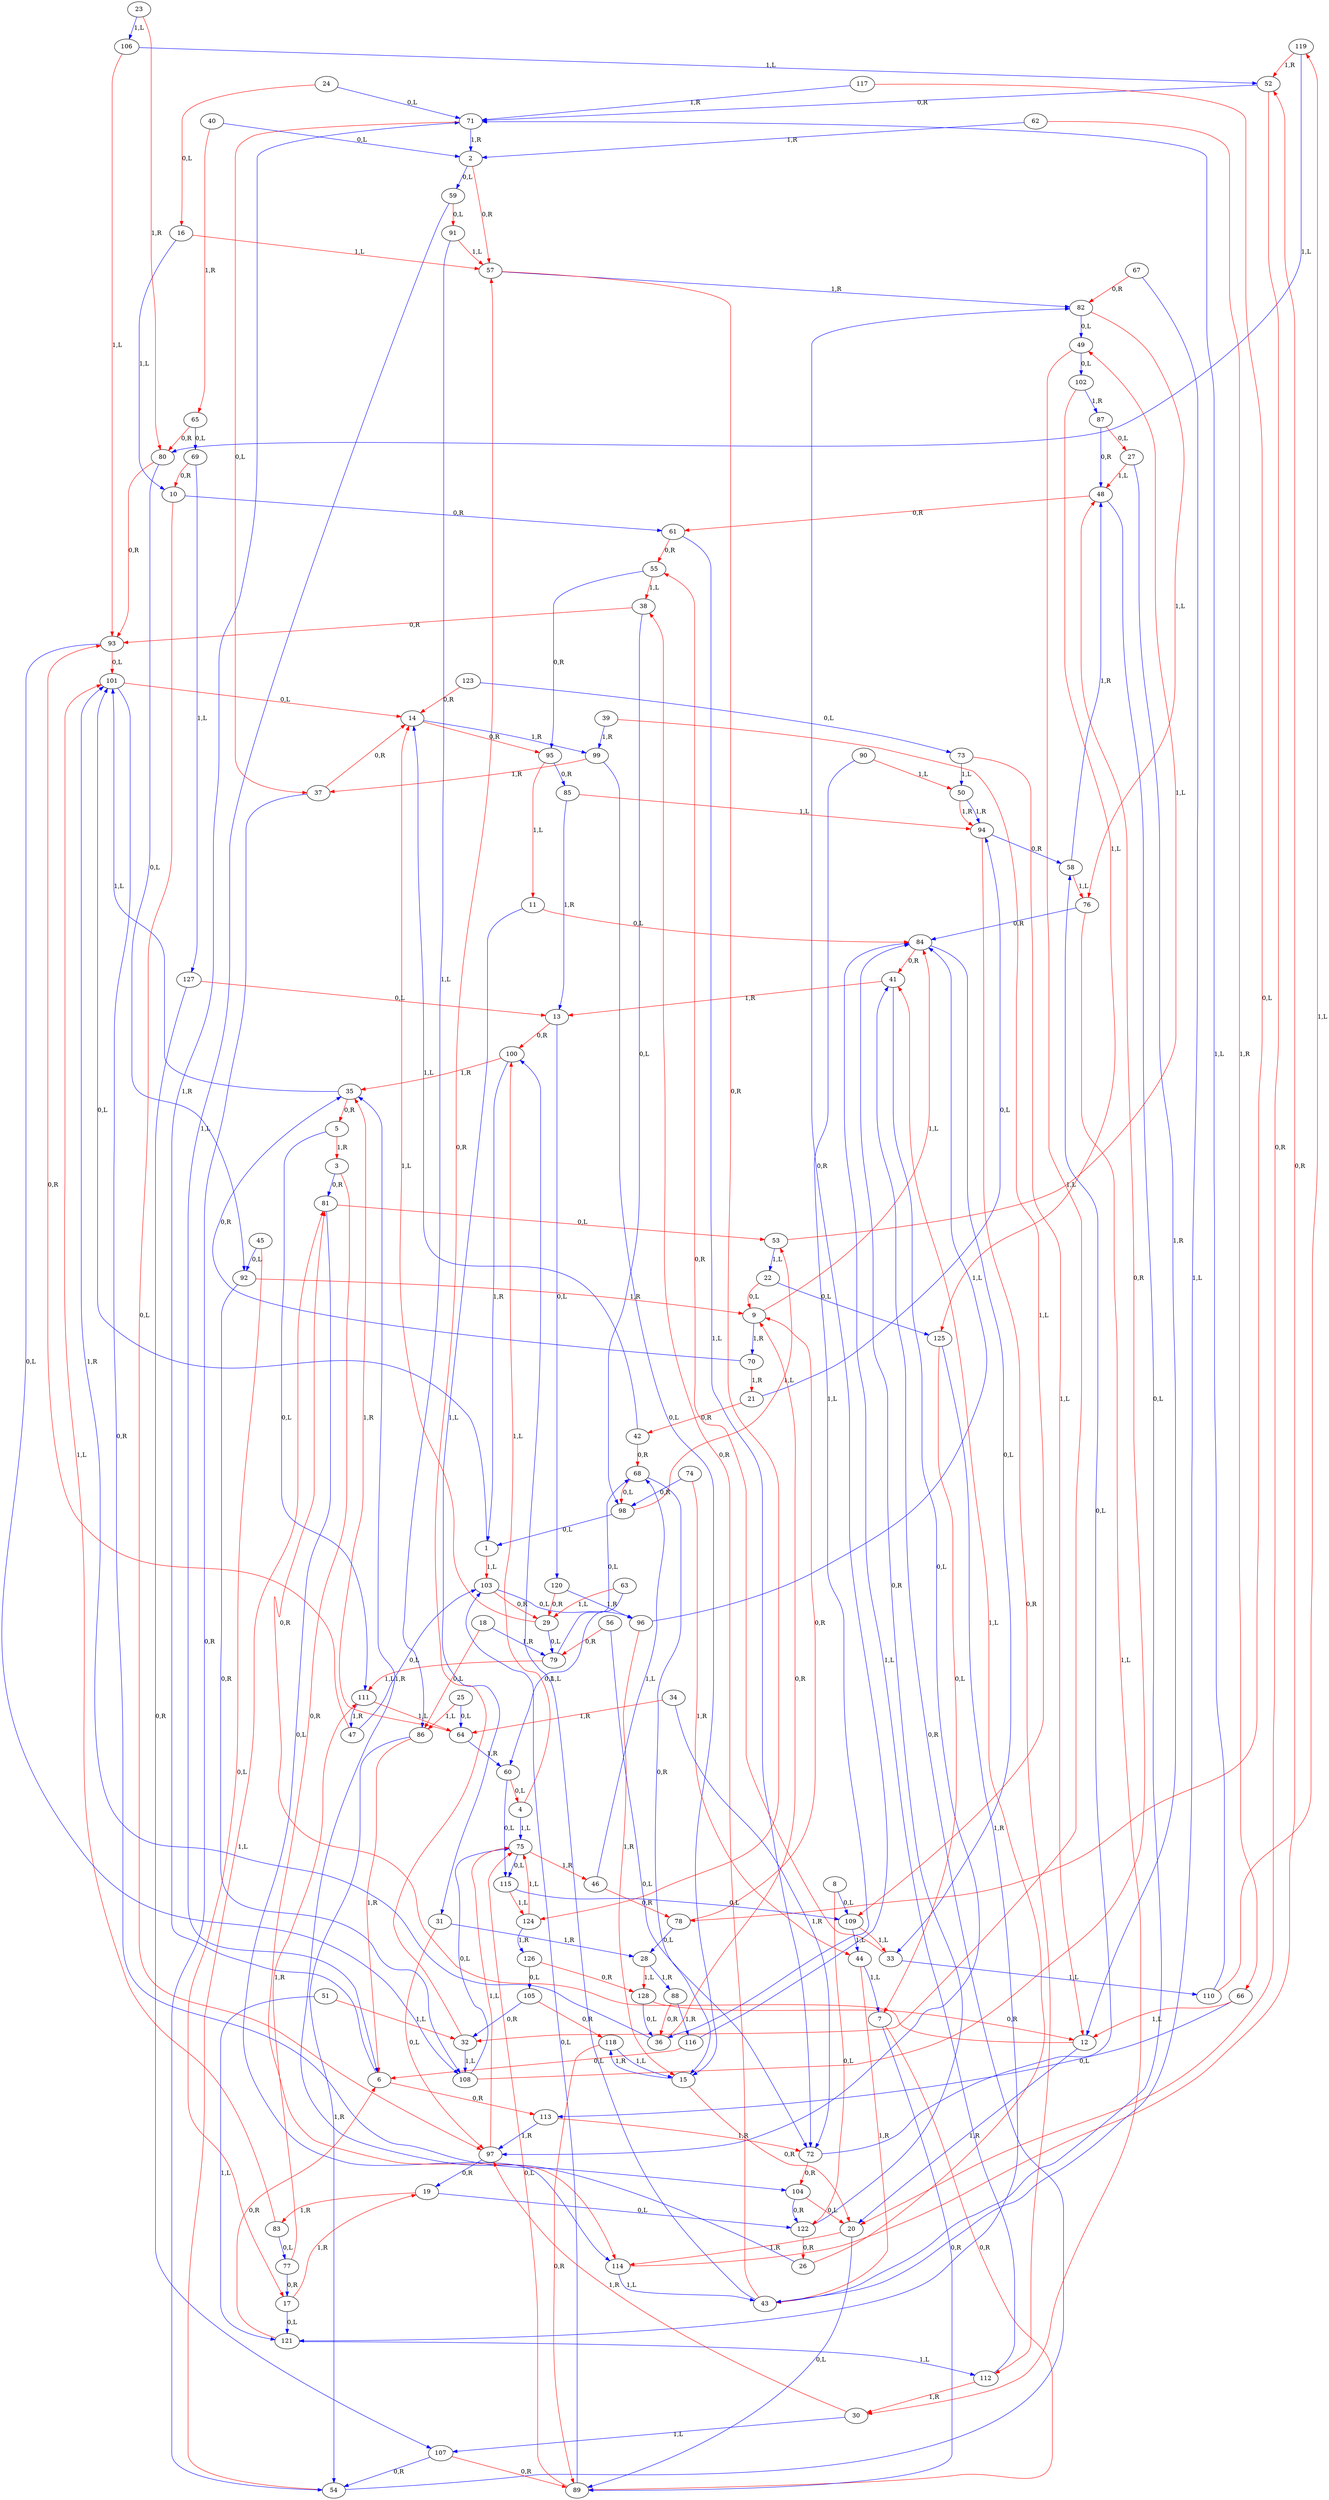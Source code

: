 digraph G{
119->52 [color=red,label="1,R"];
18->79 [color=blue,label="1,R"];
48->61 [color=red,label="0,R"];
81->114 [color=blue,label="0,L"];
102->87 [color=blue,label="1,R"];
35->101 [color=blue,label="1,L"];
65->80 [color=red,label="0,R"];
2->57 [color=red,label="0,R"];
119->80 [color=blue,label="1,L"];
19->83 [color=red,label="1,R"];
48->43 [color=blue,label="0,L"];
86->6 [color=red,label="1,R"];
103->29 [color=red,label="0,R"];
32->57 [color=red,label="0,R"];
65->69 [color=blue,label="0,L"];
2->59 [color=blue,label="0,L"];
116->6 [color=red,label="0,L"];
19->122 [color=blue,label="0,L"];
49->32 [color=red,label="1,L"];
86->54 [color=blue,label="1,R"];
32->108 [color=blue,label="1,L"];
70->21 [color=red,label="1,R"];
3->114 [color=red,label="0,R"];
103->96 [color=blue,label="0,L"];
116->82 [color=blue,label="0,R"];
16->57 [color=red,label="1,L"];
49->102 [color=blue,label="0,L"];
87->27 [color=red,label="0,L"];
33->55 [color=red,label="0,R"];
70->35 [color=blue,label="0,R"];
3->81 [color=blue,label="0,R"];
100->35 [color=red,label="1,R"];
117->78 [color=red,label="0,L"];
54->81 [color=red,label="1,L"];
87->48 [color=blue,label="0,R"];
16->10 [color=blue,label="1,L"];
33->110 [color=blue,label="1,L"];
71->37 [color=red,label="0,L"];
100->1 [color=blue,label="1,R"];
117->71 [color=blue,label="1,R"];
54->41 [color=blue,label="0,R"];
84->41 [color=red,label="0,R"];
17->19 [color=red,label="1,R"];
38->93 [color=red,label="0,R"];
71->2 [color=blue,label="1,R"];
101->14 [color=red,label="0,L"];
122->26 [color=red,label="0,R"];
55->38 [color=red,label="1,L"];
84->33 [color=blue,label="0,L"];
17->121 [color=blue,label="0,L"];
38->98 [color=blue,label="0,L"];
68->98 [color=red,label="0,L"];
1->103 [color=red,label="1,L"];
101->104 [color=blue,label="0,R"];
122->84 [color=blue,label="0,R"];
55->95 [color=blue,label="0,R"];
85->94 [color=red,label="1,L"];
22->9 [color=red,label="0,L"];
68->15 [color=blue,label="0,R"];
1->101 [color=blue,label="0,L"];
106->93 [color=red,label="1,L"];
39->109 [color=red,label="1,L"];
123->14 [color=red,label="0,R"];
52->20 [color=red,label="0,R"];
85->13 [color=blue,label="1,R"];
22->125 [color=blue,label="0,L"];
69->10 [color=red,label="0,R"];
6->113 [color=red,label="0,R"];
106->52 [color=blue,label="1,L"];
39->99 [color=blue,label="1,R"];
123->73 [color=blue,label="0,L"];
52->71 [color=blue,label="0,R"];
90->50 [color=red,label="1,L"];
23->80 [color=red,label="1,R"];
69->127 [color=blue,label="1,L"];
6->71 [color=blue,label="1,R"];
107->89 [color=red,label="0,R"];
36->9 [color=red,label="0,R"];
120->29 [color=red,label="0,R"];
53->49 [color=red,label="1,L"];
90->36 [color=blue,label="1,L"];
23->106 [color=blue,label="1,L"];
74->44 [color=red,label="1,R"];
7->89 [color=red,label="0,R"];
107->54 [color=blue,label="0,R"];
36->101 [color=blue,label="1,R"];
120->96 [color=blue,label="1,R"];
91->57 [color=red,label="1,L"];
20->114 [color=red,label="1,R"];
53->22 [color=blue,label="1,L"];
74->98 [color=blue,label="0,R"];
7->89 [color=blue,label="0,R"];
104->20 [color=red,label="0,L"];
37->14 [color=red,label="0,R"];
121->6 [color=red,label="0,R"];
91->86 [color=blue,label="1,L"];
20->89 [color=blue,label="0,L"];
58->76 [color=red,label="1,L"];
75->46 [color=red,label="1,R"];
4->100 [color=red,label="1,L"];
104->122 [color=blue,label="0,R"];
37->54 [color=blue,label="0,R"];
121->112 [color=blue,label="1,L"];
88->36 [color=red,label="0,R"];
21->42 [color=red,label="0,R"];
58->48 [color=blue,label="1,R"];
75->115 [color=blue,label="0,L"];
4->75 [color=blue,label="1,L"];
105->118 [color=red,label="0,R"];
42->68 [color=red,label="0,R"];
126->128 [color=red,label="0,R"];
88->116 [color=blue,label="1,R"];
21->94 [color=blue,label="0,L"];
59->91 [color=red,label="0,L"];
5->3 [color=red,label="1,R"];
105->32 [color=blue,label="0,R"];
42->14 [color=blue,label="1,L"];
72->104 [color=red,label="0,R"];
126->105 [color=blue,label="0,L"];
89->75 [color=red,label="0,L"];
26->41 [color=red,label="1,L"];
59->6 [color=blue,label="1,L"];
5->111 [color=blue,label="0,L"];
110->119 [color=red,label="1,L"];
43->38 [color=red,label="0,R"];
72->58 [color=blue,label="0,L"];
127->13 [color=red,label="0,L"];
89->103 [color=blue,label="0,L"];
26->35 [color=blue,label="1,R"];
56->79 [color=red,label="0,R"];
10->97 [color=red,label="0,L"];
110->71 [color=blue,label="1,L"];
43->100 [color=blue,label="1,L"];
73->12 [color=red,label="1,L"];
127->107 [color=blue,label="0,R"];
94->112 [color=red,label="0,R"];
27->48 [color=red,label="1,L"];
56->72 [color=blue,label="0,L"];
10->61 [color=blue,label="0,R"];
111->64 [color=red,label="1,L"];
40->65 [color=red,label="1,R"];
73->50 [color=blue,label="1,L"];
124->75 [color=red,label="1,L"];
27->12 [color=blue,label="1,R"];
57->124 [color=red,label="0,R"];
94->58 [color=blue,label="0,R"];
111->47 [color=blue,label="1,R"];
40->2 [color=blue,label="0,L"];
78->9 [color=red,label="0,R"];
11->84 [color=red,label="0,L"];
124->126 [color=blue,label="1,R"];
24->16 [color=red,label="0,L"];
57->82 [color=blue,label="1,R"];
95->11 [color=red,label="1,L"];
108->48 [color=red,label="0,R"];
41->13 [color=red,label="1,R"];
78->28 [color=blue,label="0,L"];
11->31 [color=blue,label="1,L"];
125->7 [color=red,label="0,L"];
24->71 [color=blue,label="0,L"];
62->66 [color=red,label="1,R"];
95->85 [color=blue,label="0,R"];
108->75 [color=blue,label="0,L"];
41->97 [color=blue,label="0,L"];
79->111 [color=red,label="1,L"];
8->122 [color=red,label="0,L"];
125->121 [color=blue,label="1,R"];
25->86 [color=red,label="1,L"];
62->2 [color=blue,label="1,R"];
92->9 [color=red,label="1,R"];
46->78 [color=red,label="0,R"];
79->68 [color=blue,label="0,L"];
8->109 [color=blue,label="0,L"];
109->33 [color=red,label="1,L"];
63->29 [color=red,label="1,L"];
92->108 [color=blue,label="0,R"];
25->64 [color=blue,label="0,L"];
46->68 [color=blue,label="1,L"];
76->30 [color=red,label="1,L"];
9->84 [color=red,label="1,L"];
109->44 [color=blue,label="1,L"];
63->60 [color=blue,label="0,L"];
93->101 [color=red,label="0,L"];
30->97 [color=red,label="1,R"];
114->52 [color=red,label="0,R"];
47->93 [color=red,label="0,R"];
76->84 [color=blue,label="0,R"];
9->70 [color=blue,label="1,R"];
60->4 [color=red,label="0,L"];
93->108 [color=blue,label="0,L"];
30->107 [color=blue,label="1,L"];
114->43 [color=blue,label="1,L"];
47->103 [color=blue,label="0,L"];
77->111 [color=red,label="1,R"];
14->95 [color=red,label="0,R"];
60->115 [color=blue,label="0,L"];
98->53 [color=red,label="1,L"];
31->97 [color=red,label="0,L"];
115->124 [color=red,label="1,L"];
77->17 [color=blue,label="0,R"];
14->99 [color=blue,label="1,R"];
44->43 [color=red,label="1,R"];
128->12 [color=red,label="0,R"];
61->55 [color=red,label="0,R"];
98->1 [color=blue,label="0,L"];
31->28 [color=blue,label="1,R"];
115->109 [color=blue,label="0,L"];
82->76 [color=red,label="1,L"];
15->20 [color=red,label="0,R"];
44->7 [color=blue,label="1,L"];
128->36 [color=blue,label="0,L"];
61->72 [color=blue,label="1,L"];
99->37 [color=red,label="1,R"];
28->128 [color=red,label="1,L"];
112->30 [color=red,label="1,R"];
82->49 [color=blue,label="0,L"];
15->118 [color=blue,label="1,R"];
45->17 [color=red,label="0,L"];
66->12 [color=red,label="1,L"];
99->15 [color=blue,label="0,L"];
28->88 [color=blue,label="1,R"];
112->84 [color=blue,label="1,L"];
83->101 [color=red,label="1,L"];
12->81 [color=red,label="0,R"];
45->92 [color=blue,label="0,L"];
96->15 [color=red,label="1,R"];
29->14 [color=red,label="1,L"];
66->113 [color=blue,label="0,L"];
113->72 [color=red,label="1,R"];
83->77 [color=blue,label="0,L"];
12->20 [color=blue,label="1,R"];
50->94 [color=red,label="1,R"];
96->84 [color=blue,label="1,L"];
29->79 [color=blue,label="0,L"];
67->82 [color=red,label="0,R"];
113->97 [color=blue,label="1,R"];
80->93 [color=red,label="0,R"];
13->100 [color=red,label="0,R"];
50->94 [color=blue,label="1,R"];
97->75 [color=red,label="1,L"];
34->64 [color=red,label="1,R"];
67->43 [color=blue,label="1,L"];
118->89 [color=red,label="0,R"];
80->92 [color=blue,label="0,L"];
13->120 [color=blue,label="0,L"];
51->32 [color=red,label="1,L"];
97->19 [color=blue,label="0,R"];
34->72 [color=blue,label="1,R"];
64->35 [color=red,label="1,R"];
118->15 [color=blue,label="1,L"];
18->86 [color=red,label="0,L"];
51->121 [color=blue,label="1,L"];
81->53 [color=red,label="0,L"];
102->125 [color=red,label="1,L"];
35->5 [color=red,label="0,R"];
64->60 [color=blue,label="1,R"];
}